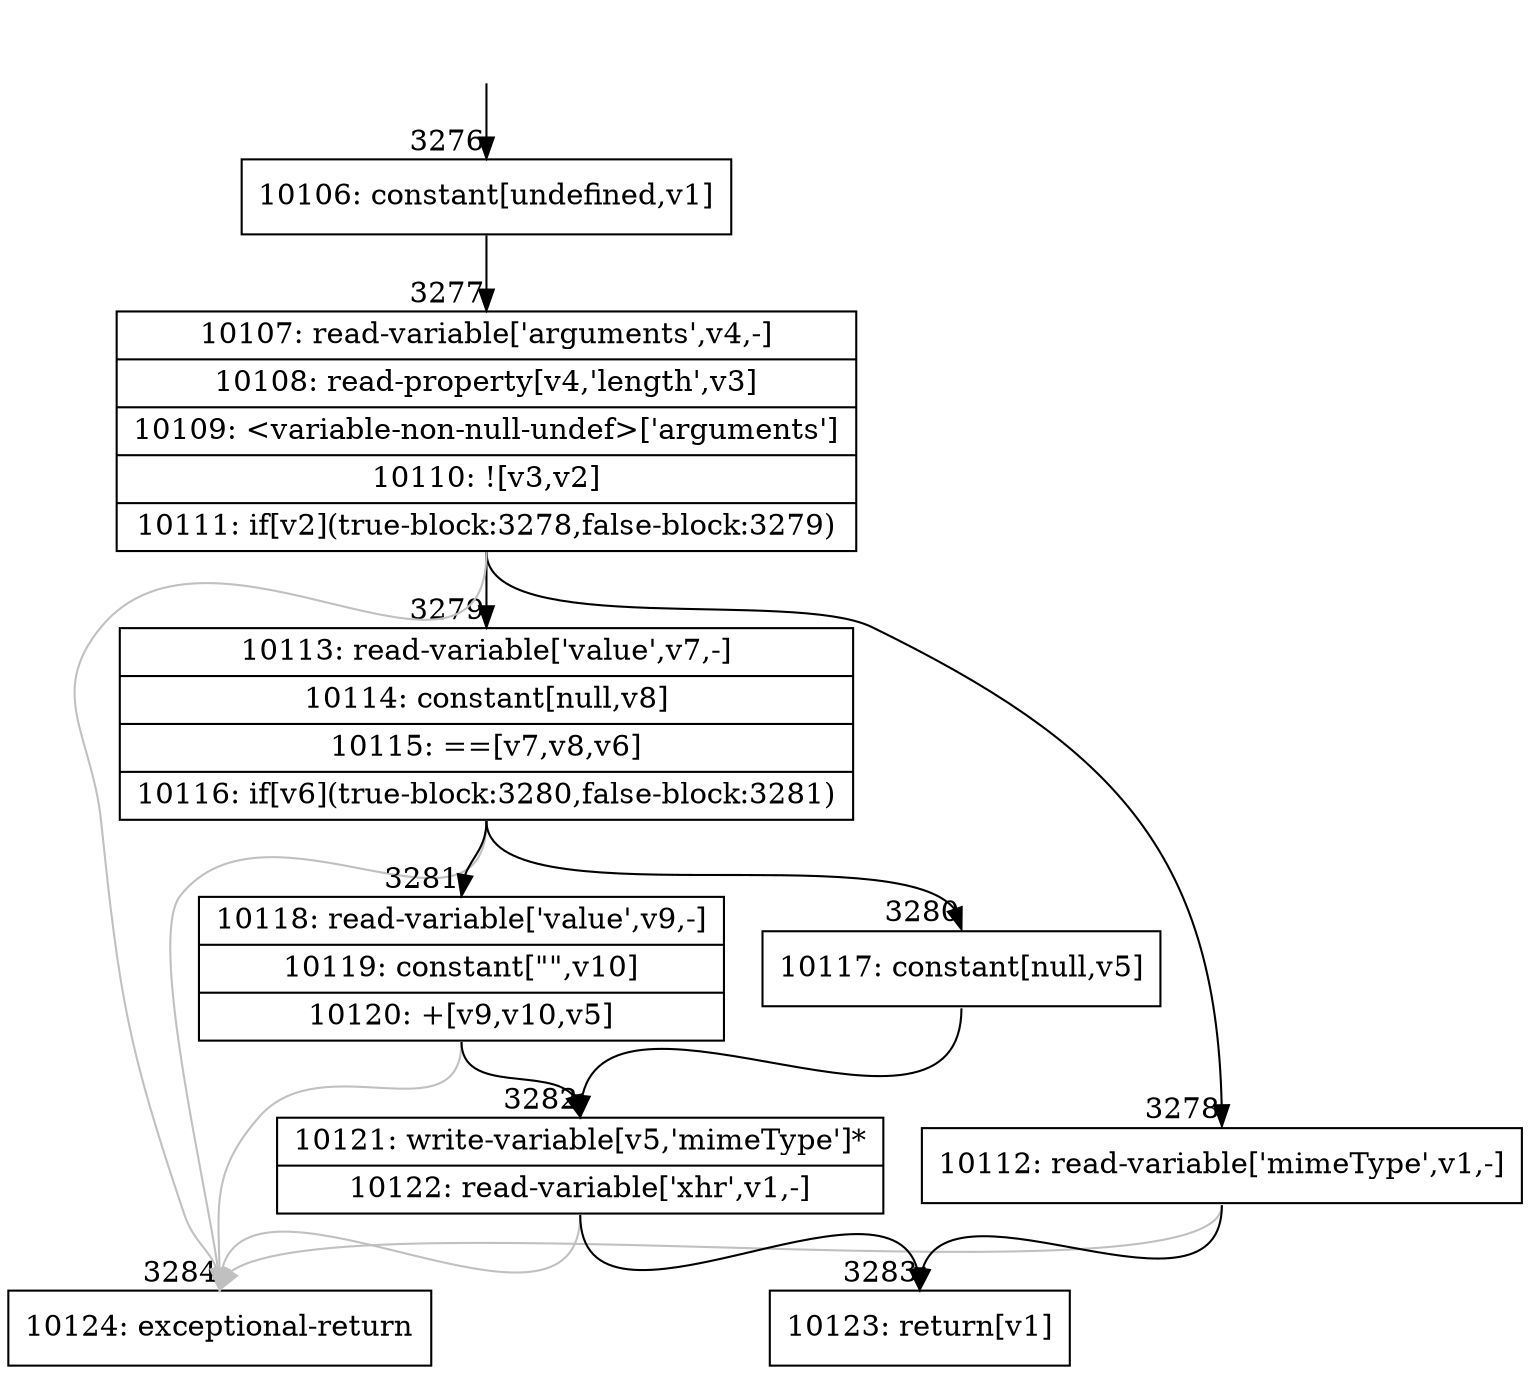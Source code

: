 digraph {
rankdir="TD"
BB_entry305[shape=none,label=""];
BB_entry305 -> BB3276 [tailport=s, headport=n, headlabel="    3276"]
BB3276 [shape=record label="{10106: constant[undefined,v1]}" ] 
BB3276 -> BB3277 [tailport=s, headport=n, headlabel="      3277"]
BB3277 [shape=record label="{10107: read-variable['arguments',v4,-]|10108: read-property[v4,'length',v3]|10109: \<variable-non-null-undef\>['arguments']|10110: ![v3,v2]|10111: if[v2](true-block:3278,false-block:3279)}" ] 
BB3277 -> BB3278 [tailport=s, headport=n, headlabel="      3278"]
BB3277 -> BB3279 [tailport=s, headport=n, headlabel="      3279"]
BB3277 -> BB3284 [tailport=s, headport=n, color=gray, headlabel="      3284"]
BB3278 [shape=record label="{10112: read-variable['mimeType',v1,-]}" ] 
BB3278 -> BB3283 [tailport=s, headport=n, headlabel="      3283"]
BB3278 -> BB3284 [tailport=s, headport=n, color=gray]
BB3279 [shape=record label="{10113: read-variable['value',v7,-]|10114: constant[null,v8]|10115: ==[v7,v8,v6]|10116: if[v6](true-block:3280,false-block:3281)}" ] 
BB3279 -> BB3280 [tailport=s, headport=n, headlabel="      3280"]
BB3279 -> BB3281 [tailport=s, headport=n, headlabel="      3281"]
BB3279 -> BB3284 [tailport=s, headport=n, color=gray]
BB3280 [shape=record label="{10117: constant[null,v5]}" ] 
BB3280 -> BB3282 [tailport=s, headport=n, headlabel="      3282"]
BB3281 [shape=record label="{10118: read-variable['value',v9,-]|10119: constant[\"\",v10]|10120: +[v9,v10,v5]}" ] 
BB3281 -> BB3282 [tailport=s, headport=n]
BB3281 -> BB3284 [tailport=s, headport=n, color=gray]
BB3282 [shape=record label="{10121: write-variable[v5,'mimeType']*|10122: read-variable['xhr',v1,-]}" ] 
BB3282 -> BB3283 [tailport=s, headport=n]
BB3282 -> BB3284 [tailport=s, headport=n, color=gray]
BB3283 [shape=record label="{10123: return[v1]}" ] 
BB3284 [shape=record label="{10124: exceptional-return}" ] 
//#$~ 1968
}
